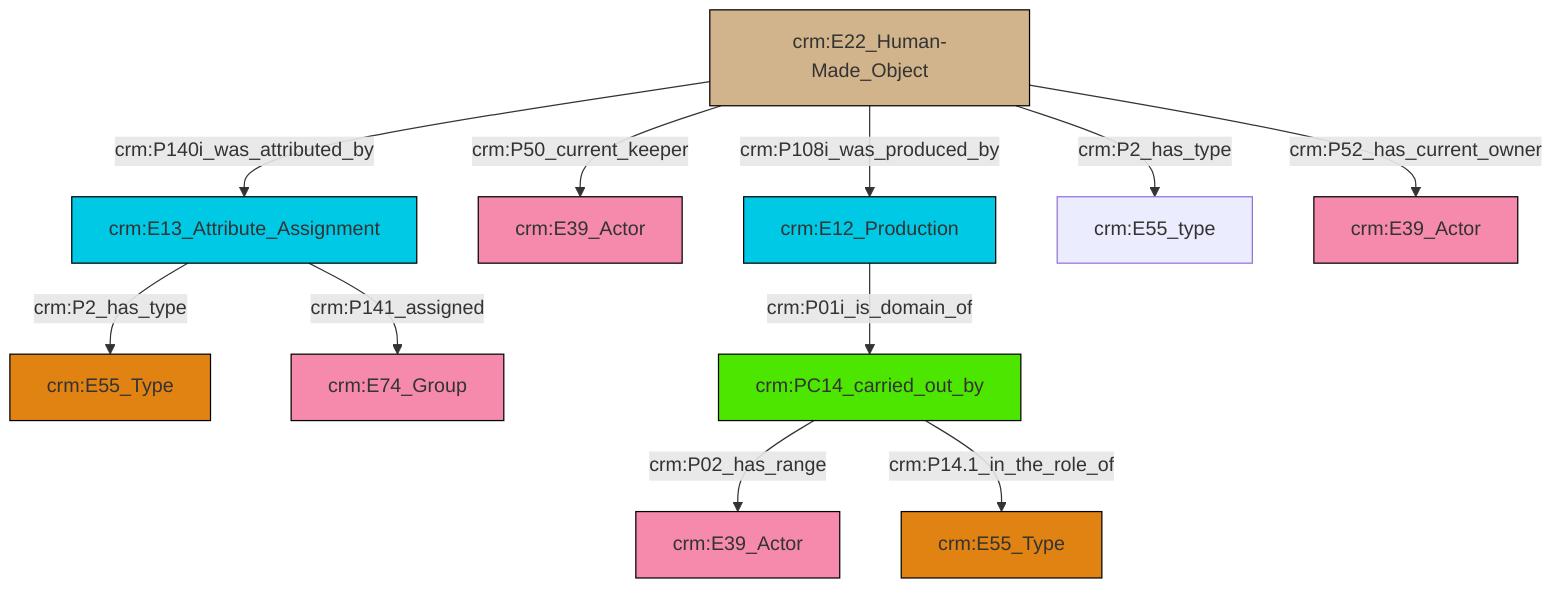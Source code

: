 graph TD
classDef Literal fill:#f2f2f2,stroke:#000000;
classDef CRM_Entity fill:#FFFFFF,stroke:#000000;
classDef Temporal_Entity fill:#00C9E6, stroke:#000000;
classDef Type fill:#E18312, stroke:#000000;
classDef Time-Span fill:#2C9C91, stroke:#000000;
classDef Appellation fill:#FFEB7F, stroke:#000000;
classDef Place fill:#008836, stroke:#000000;
classDef Persistent_Item fill:#B266B2, stroke:#000000;
classDef Conceptual_Object fill:#FFD700, stroke:#000000;
classDef Physical_Thing fill:#D2B48C, stroke:#000000;
classDef Actor fill:#f58aad, stroke:#000000;
classDef PC_Classes fill:#4ce600, stroke:#000000;
classDef Multi fill:#cccccc,stroke:#000000;

5["crm:E22_Human-Made_Object"]:::Physical_Thing -->|crm:P140i_was_attributed_by| 3["crm:E13_Attribute_Assignment"]:::Temporal_Entity
5["crm:E22_Human-Made_Object"]:::Physical_Thing -->|crm:P50_current_keeper| 6["crm:E39_Actor"]:::Actor
3["crm:E13_Attribute_Assignment"]:::Temporal_Entity -->|crm:P141_assigned| 10["crm:E74_Group"]:::Actor
5["crm:E22_Human-Made_Object"]:::Physical_Thing -->|crm:P108i_was_produced_by| 11["crm:E12_Production"]:::Temporal_Entity
5["crm:E22_Human-Made_Object"]:::Physical_Thing -->|crm:P2_has_type| 15["crm:E55_type"]:::Default
3["crm:E13_Attribute_Assignment"]:::Temporal_Entity -->|crm:P2_has_type| 0["crm:E55_Type"]:::Type
11["crm:E12_Production"]:::Temporal_Entity -->|crm:P01i_is_domain_of| 12["crm:PC14_carried_out_by"]:::PC_Classes
12["crm:PC14_carried_out_by"]:::PC_Classes -->|crm:P02_has_range| 7["crm:E39_Actor"]:::Actor
5["crm:E22_Human-Made_Object"]:::Physical_Thing -->|crm:P52_has_current_owner| 21["crm:E39_Actor"]:::Actor
12["crm:PC14_carried_out_by"]:::PC_Classes -->|crm:P14.1_in_the_role_of| 16["crm:E55_Type"]:::Type